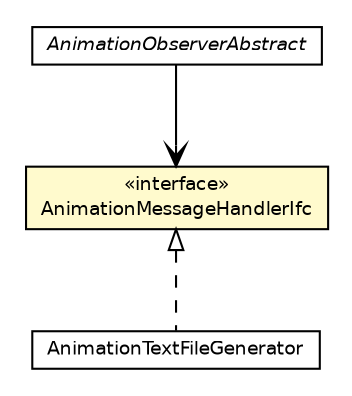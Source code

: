 #!/usr/local/bin/dot
#
# Class diagram 
# Generated by UMLGraph version 5.4 (http://www.umlgraph.org/)
#

digraph G {
	edge [fontname="Helvetica",fontsize=10,labelfontname="Helvetica",labelfontsize=10];
	node [fontname="Helvetica",fontsize=10,shape=plaintext];
	nodesep=0.25;
	ranksep=0.5;
	// jsl.observers.animation.AnimationTextFileGenerator
	c26779 [label=<<table title="jsl.observers.animation.AnimationTextFileGenerator" border="0" cellborder="1" cellspacing="0" cellpadding="2" port="p" href="./AnimationTextFileGenerator.html">
		<tr><td><table border="0" cellspacing="0" cellpadding="1">
<tr><td align="center" balign="center"> AnimationTextFileGenerator </td></tr>
		</table></td></tr>
		</table>>, URL="./AnimationTextFileGenerator.html", fontname="Helvetica", fontcolor="black", fontsize=9.0];
	// jsl.observers.animation.AnimationObserverAbstract
	c26780 [label=<<table title="jsl.observers.animation.AnimationObserverAbstract" border="0" cellborder="1" cellspacing="0" cellpadding="2" port="p" href="./AnimationObserverAbstract.html">
		<tr><td><table border="0" cellspacing="0" cellpadding="1">
<tr><td align="center" balign="center"><font face="Helvetica-Oblique"> AnimationObserverAbstract </font></td></tr>
		</table></td></tr>
		</table>>, URL="./AnimationObserverAbstract.html", fontname="Helvetica", fontcolor="black", fontsize=9.0];
	// jsl.observers.animation.AnimationMessageHandlerIfc
	c26781 [label=<<table title="jsl.observers.animation.AnimationMessageHandlerIfc" border="0" cellborder="1" cellspacing="0" cellpadding="2" port="p" bgcolor="lemonChiffon" href="./AnimationMessageHandlerIfc.html">
		<tr><td><table border="0" cellspacing="0" cellpadding="1">
<tr><td align="center" balign="center"> &#171;interface&#187; </td></tr>
<tr><td align="center" balign="center"> AnimationMessageHandlerIfc </td></tr>
		</table></td></tr>
		</table>>, URL="./AnimationMessageHandlerIfc.html", fontname="Helvetica", fontcolor="black", fontsize=9.0];
	//jsl.observers.animation.AnimationTextFileGenerator implements jsl.observers.animation.AnimationMessageHandlerIfc
	c26781:p -> c26779:p [dir=back,arrowtail=empty,style=dashed];
	// jsl.observers.animation.AnimationObserverAbstract NAVASSOC jsl.observers.animation.AnimationMessageHandlerIfc
	c26780:p -> c26781:p [taillabel="", label="", headlabel="", fontname="Helvetica", fontcolor="black", fontsize=10.0, color="black", arrowhead=open];
}

